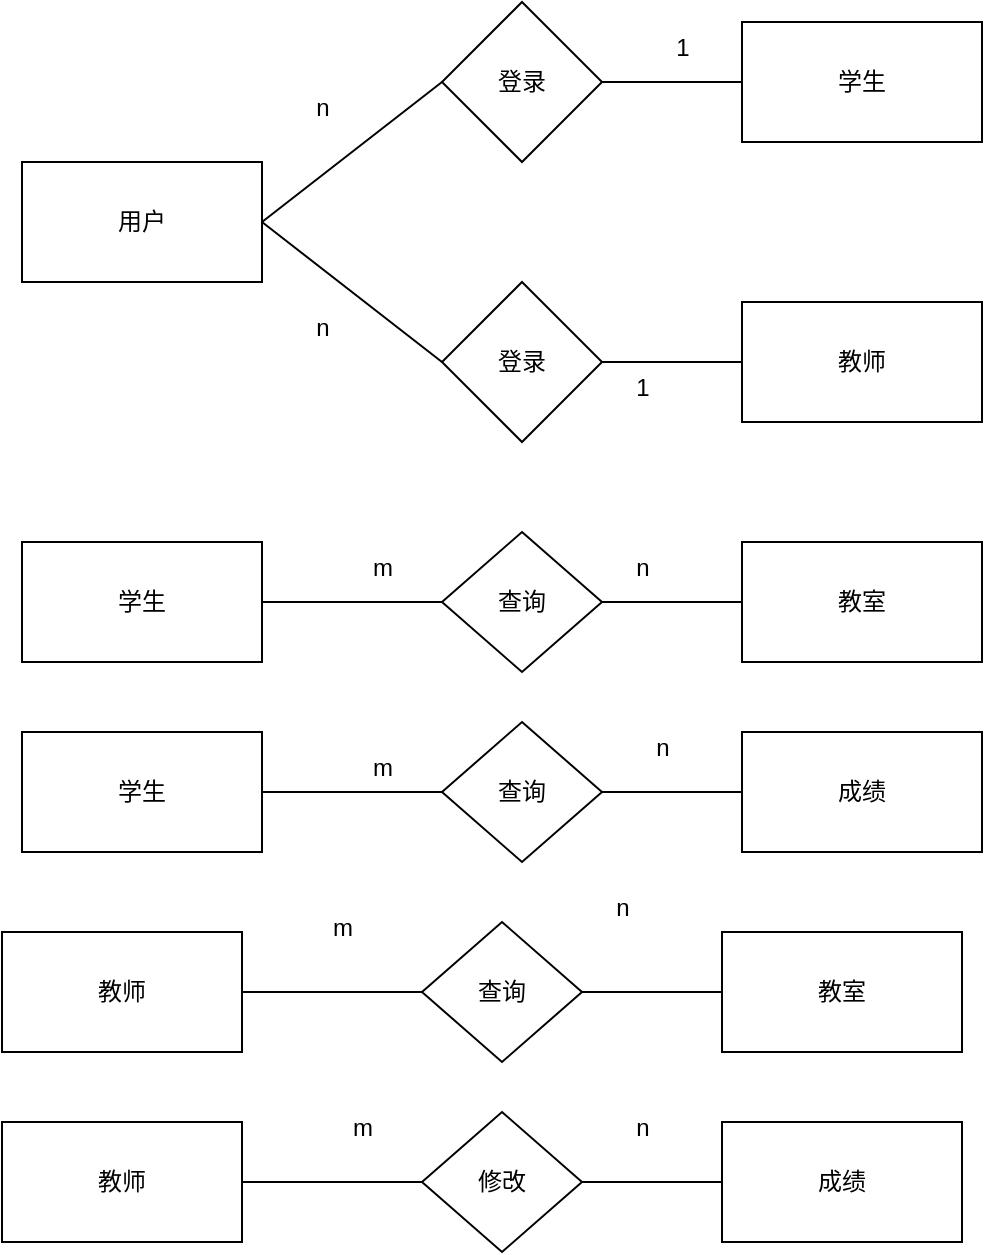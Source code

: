 <mxfile version="25.0.3">
  <diagram id="R2lEEEUBdFMjLlhIrx00" name="Page-1">
    <mxGraphModel dx="1719" dy="753" grid="1" gridSize="10" guides="1" tooltips="1" connect="1" arrows="1" fold="1" page="1" pageScale="1" pageWidth="850" pageHeight="1100" math="0" shadow="0" extFonts="Permanent Marker^https://fonts.googleapis.com/css?family=Permanent+Marker">
      <root>
        <mxCell id="0" />
        <mxCell id="1" parent="0" />
        <mxCell id="if75Rxp205JPK9Q7uc5i-1" value="用户" style="rounded=0;whiteSpace=wrap;html=1;" vertex="1" parent="1">
          <mxGeometry x="160" y="250" width="120" height="60" as="geometry" />
        </mxCell>
        <mxCell id="if75Rxp205JPK9Q7uc5i-2" value="学生" style="rounded=0;whiteSpace=wrap;html=1;" vertex="1" parent="1">
          <mxGeometry x="520" y="180" width="120" height="60" as="geometry" />
        </mxCell>
        <mxCell id="if75Rxp205JPK9Q7uc5i-3" value="教师" style="rounded=0;whiteSpace=wrap;html=1;" vertex="1" parent="1">
          <mxGeometry x="520" y="320" width="120" height="60" as="geometry" />
        </mxCell>
        <mxCell id="if75Rxp205JPK9Q7uc5i-4" value="学生" style="rounded=0;whiteSpace=wrap;html=1;" vertex="1" parent="1">
          <mxGeometry x="160" y="440" width="120" height="60" as="geometry" />
        </mxCell>
        <mxCell id="if75Rxp205JPK9Q7uc5i-5" value="教室" style="rounded=0;whiteSpace=wrap;html=1;" vertex="1" parent="1">
          <mxGeometry x="520" y="440" width="120" height="60" as="geometry" />
        </mxCell>
        <mxCell id="if75Rxp205JPK9Q7uc5i-6" value="查询" style="rhombus;whiteSpace=wrap;html=1;" vertex="1" parent="1">
          <mxGeometry x="370" y="435" width="80" height="70" as="geometry" />
        </mxCell>
        <mxCell id="if75Rxp205JPK9Q7uc5i-11" value="" style="endArrow=none;html=1;rounded=0;exitX=1;exitY=0.5;exitDx=0;exitDy=0;entryX=0;entryY=0.5;entryDx=0;entryDy=0;" edge="1" parent="1" source="if75Rxp205JPK9Q7uc5i-4" target="if75Rxp205JPK9Q7uc5i-6">
          <mxGeometry width="50" height="50" relative="1" as="geometry">
            <mxPoint x="400" y="360" as="sourcePoint" />
            <mxPoint x="450" y="310" as="targetPoint" />
          </mxGeometry>
        </mxCell>
        <mxCell id="if75Rxp205JPK9Q7uc5i-12" value="" style="endArrow=none;html=1;rounded=0;exitX=1;exitY=0.5;exitDx=0;exitDy=0;entryX=0;entryY=0.5;entryDx=0;entryDy=0;" edge="1" parent="1" source="if75Rxp205JPK9Q7uc5i-6" target="if75Rxp205JPK9Q7uc5i-5">
          <mxGeometry width="50" height="50" relative="1" as="geometry">
            <mxPoint x="450" y="472.5" as="sourcePoint" />
            <mxPoint x="540" y="477.5" as="targetPoint" />
          </mxGeometry>
        </mxCell>
        <mxCell id="if75Rxp205JPK9Q7uc5i-13" value="学生" style="rounded=0;whiteSpace=wrap;html=1;" vertex="1" parent="1">
          <mxGeometry x="160" y="535" width="120" height="60" as="geometry" />
        </mxCell>
        <mxCell id="if75Rxp205JPK9Q7uc5i-14" value="成绩" style="rounded=0;whiteSpace=wrap;html=1;" vertex="1" parent="1">
          <mxGeometry x="520" y="535" width="120" height="60" as="geometry" />
        </mxCell>
        <mxCell id="if75Rxp205JPK9Q7uc5i-15" value="查询" style="rhombus;whiteSpace=wrap;html=1;" vertex="1" parent="1">
          <mxGeometry x="370" y="530" width="80" height="70" as="geometry" />
        </mxCell>
        <mxCell id="if75Rxp205JPK9Q7uc5i-16" value="" style="endArrow=none;html=1;rounded=0;exitX=1;exitY=0.5;exitDx=0;exitDy=0;entryX=0;entryY=0.5;entryDx=0;entryDy=0;" edge="1" parent="1" source="if75Rxp205JPK9Q7uc5i-13" target="if75Rxp205JPK9Q7uc5i-15">
          <mxGeometry width="50" height="50" relative="1" as="geometry">
            <mxPoint x="400" y="455" as="sourcePoint" />
            <mxPoint x="450" y="405" as="targetPoint" />
          </mxGeometry>
        </mxCell>
        <mxCell id="if75Rxp205JPK9Q7uc5i-17" value="" style="endArrow=none;html=1;rounded=0;exitX=1;exitY=0.5;exitDx=0;exitDy=0;entryX=0;entryY=0.5;entryDx=0;entryDy=0;" edge="1" parent="1" source="if75Rxp205JPK9Q7uc5i-15" target="if75Rxp205JPK9Q7uc5i-14">
          <mxGeometry width="50" height="50" relative="1" as="geometry">
            <mxPoint x="450" y="567.5" as="sourcePoint" />
            <mxPoint x="540" y="572.5" as="targetPoint" />
          </mxGeometry>
        </mxCell>
        <mxCell id="if75Rxp205JPK9Q7uc5i-20" value="教师" style="rounded=0;whiteSpace=wrap;html=1;" vertex="1" parent="1">
          <mxGeometry x="150" y="635" width="120" height="60" as="geometry" />
        </mxCell>
        <mxCell id="if75Rxp205JPK9Q7uc5i-21" value="教室" style="rounded=0;whiteSpace=wrap;html=1;" vertex="1" parent="1">
          <mxGeometry x="510" y="635" width="120" height="60" as="geometry" />
        </mxCell>
        <mxCell id="if75Rxp205JPK9Q7uc5i-22" value="查询" style="rhombus;whiteSpace=wrap;html=1;" vertex="1" parent="1">
          <mxGeometry x="360" y="630" width="80" height="70" as="geometry" />
        </mxCell>
        <mxCell id="if75Rxp205JPK9Q7uc5i-23" value="" style="endArrow=none;html=1;rounded=0;exitX=1;exitY=0.5;exitDx=0;exitDy=0;entryX=0;entryY=0.5;entryDx=0;entryDy=0;" edge="1" parent="1" source="if75Rxp205JPK9Q7uc5i-20" target="if75Rxp205JPK9Q7uc5i-22">
          <mxGeometry width="50" height="50" relative="1" as="geometry">
            <mxPoint x="390" y="555" as="sourcePoint" />
            <mxPoint x="440" y="505" as="targetPoint" />
          </mxGeometry>
        </mxCell>
        <mxCell id="if75Rxp205JPK9Q7uc5i-24" value="" style="endArrow=none;html=1;rounded=0;exitX=1;exitY=0.5;exitDx=0;exitDy=0;entryX=0;entryY=0.5;entryDx=0;entryDy=0;" edge="1" parent="1" source="if75Rxp205JPK9Q7uc5i-22" target="if75Rxp205JPK9Q7uc5i-21">
          <mxGeometry width="50" height="50" relative="1" as="geometry">
            <mxPoint x="440" y="667.5" as="sourcePoint" />
            <mxPoint x="530" y="672.5" as="targetPoint" />
          </mxGeometry>
        </mxCell>
        <mxCell id="if75Rxp205JPK9Q7uc5i-25" value="教师" style="rounded=0;whiteSpace=wrap;html=1;" vertex="1" parent="1">
          <mxGeometry x="150" y="730" width="120" height="60" as="geometry" />
        </mxCell>
        <mxCell id="if75Rxp205JPK9Q7uc5i-26" value="成绩" style="rounded=0;whiteSpace=wrap;html=1;" vertex="1" parent="1">
          <mxGeometry x="510" y="730" width="120" height="60" as="geometry" />
        </mxCell>
        <mxCell id="if75Rxp205JPK9Q7uc5i-27" value="修改" style="rhombus;whiteSpace=wrap;html=1;" vertex="1" parent="1">
          <mxGeometry x="360" y="725" width="80" height="70" as="geometry" />
        </mxCell>
        <mxCell id="if75Rxp205JPK9Q7uc5i-28" value="" style="endArrow=none;html=1;rounded=0;exitX=1;exitY=0.5;exitDx=0;exitDy=0;entryX=0;entryY=0.5;entryDx=0;entryDy=0;" edge="1" parent="1" source="if75Rxp205JPK9Q7uc5i-25" target="if75Rxp205JPK9Q7uc5i-27">
          <mxGeometry width="50" height="50" relative="1" as="geometry">
            <mxPoint x="390" y="650" as="sourcePoint" />
            <mxPoint x="440" y="600" as="targetPoint" />
          </mxGeometry>
        </mxCell>
        <mxCell id="if75Rxp205JPK9Q7uc5i-29" value="" style="endArrow=none;html=1;rounded=0;exitX=1;exitY=0.5;exitDx=0;exitDy=0;entryX=0;entryY=0.5;entryDx=0;entryDy=0;" edge="1" parent="1" source="if75Rxp205JPK9Q7uc5i-27" target="if75Rxp205JPK9Q7uc5i-26">
          <mxGeometry width="50" height="50" relative="1" as="geometry">
            <mxPoint x="440" y="762.5" as="sourcePoint" />
            <mxPoint x="530" y="767.5" as="targetPoint" />
          </mxGeometry>
        </mxCell>
        <mxCell id="if75Rxp205JPK9Q7uc5i-30" value="登录" style="rhombus;whiteSpace=wrap;html=1;" vertex="1" parent="1">
          <mxGeometry x="370" y="310" width="80" height="80" as="geometry" />
        </mxCell>
        <mxCell id="if75Rxp205JPK9Q7uc5i-31" value="登录" style="rhombus;whiteSpace=wrap;html=1;" vertex="1" parent="1">
          <mxGeometry x="370" y="170" width="80" height="80" as="geometry" />
        </mxCell>
        <mxCell id="if75Rxp205JPK9Q7uc5i-32" value="" style="endArrow=none;html=1;rounded=0;exitX=1;exitY=0.5;exitDx=0;exitDy=0;entryX=0;entryY=0.5;entryDx=0;entryDy=0;" edge="1" parent="1" source="if75Rxp205JPK9Q7uc5i-1" target="if75Rxp205JPK9Q7uc5i-30">
          <mxGeometry width="50" height="50" relative="1" as="geometry">
            <mxPoint x="370" y="410" as="sourcePoint" />
            <mxPoint x="420" y="360" as="targetPoint" />
          </mxGeometry>
        </mxCell>
        <mxCell id="if75Rxp205JPK9Q7uc5i-33" value="" style="endArrow=none;html=1;rounded=0;exitX=1;exitY=0.5;exitDx=0;exitDy=0;entryX=0;entryY=0.5;entryDx=0;entryDy=0;" edge="1" parent="1" source="if75Rxp205JPK9Q7uc5i-30" target="if75Rxp205JPK9Q7uc5i-3">
          <mxGeometry width="50" height="50" relative="1" as="geometry">
            <mxPoint x="460" y="350" as="sourcePoint" />
            <mxPoint x="510" y="300" as="targetPoint" />
          </mxGeometry>
        </mxCell>
        <mxCell id="if75Rxp205JPK9Q7uc5i-34" value="" style="endArrow=none;html=1;rounded=0;entryX=0;entryY=0.5;entryDx=0;entryDy=0;exitX=1;exitY=0.5;exitDx=0;exitDy=0;" edge="1" parent="1" source="if75Rxp205JPK9Q7uc5i-31" target="if75Rxp205JPK9Q7uc5i-2">
          <mxGeometry width="50" height="50" relative="1" as="geometry">
            <mxPoint x="460" y="200" as="sourcePoint" />
            <mxPoint x="510" y="150" as="targetPoint" />
          </mxGeometry>
        </mxCell>
        <mxCell id="if75Rxp205JPK9Q7uc5i-35" value="" style="endArrow=none;html=1;rounded=0;exitX=1;exitY=0.5;exitDx=0;exitDy=0;entryX=0;entryY=0.5;entryDx=0;entryDy=0;" edge="1" parent="1" source="if75Rxp205JPK9Q7uc5i-1" target="if75Rxp205JPK9Q7uc5i-31">
          <mxGeometry width="50" height="50" relative="1" as="geometry">
            <mxPoint x="300" y="220" as="sourcePoint" />
            <mxPoint x="350" y="170" as="targetPoint" />
          </mxGeometry>
        </mxCell>
        <mxCell id="if75Rxp205JPK9Q7uc5i-36" value="n" style="text;html=1;align=center;verticalAlign=middle;resizable=0;points=[];autosize=1;strokeColor=none;fillColor=none;" vertex="1" parent="1">
          <mxGeometry x="295" y="208" width="30" height="30" as="geometry" />
        </mxCell>
        <mxCell id="if75Rxp205JPK9Q7uc5i-37" value="1" style="text;html=1;align=center;verticalAlign=middle;resizable=0;points=[];autosize=1;strokeColor=none;fillColor=none;" vertex="1" parent="1">
          <mxGeometry x="475" y="178" width="30" height="30" as="geometry" />
        </mxCell>
        <mxCell id="if75Rxp205JPK9Q7uc5i-38" value="n" style="text;html=1;align=center;verticalAlign=middle;resizable=0;points=[];autosize=1;strokeColor=none;fillColor=none;" vertex="1" parent="1">
          <mxGeometry x="295" y="318" width="30" height="30" as="geometry" />
        </mxCell>
        <mxCell id="if75Rxp205JPK9Q7uc5i-39" value="1" style="text;html=1;align=center;verticalAlign=middle;resizable=0;points=[];autosize=1;strokeColor=none;fillColor=none;" vertex="1" parent="1">
          <mxGeometry x="455" y="348" width="30" height="30" as="geometry" />
        </mxCell>
        <mxCell id="if75Rxp205JPK9Q7uc5i-40" value="m" style="text;html=1;align=center;verticalAlign=middle;resizable=0;points=[];autosize=1;strokeColor=none;fillColor=none;" vertex="1" parent="1">
          <mxGeometry x="325" y="438" width="30" height="30" as="geometry" />
        </mxCell>
        <mxCell id="if75Rxp205JPK9Q7uc5i-41" value="m" style="text;html=1;align=center;verticalAlign=middle;resizable=0;points=[];autosize=1;strokeColor=none;fillColor=none;" vertex="1" parent="1">
          <mxGeometry x="305" y="618" width="30" height="30" as="geometry" />
        </mxCell>
        <mxCell id="if75Rxp205JPK9Q7uc5i-42" value="n" style="text;html=1;align=center;verticalAlign=middle;resizable=0;points=[];autosize=1;strokeColor=none;fillColor=none;" vertex="1" parent="1">
          <mxGeometry x="445" y="608" width="30" height="30" as="geometry" />
        </mxCell>
        <mxCell id="if75Rxp205JPK9Q7uc5i-43" value="m" style="text;html=1;align=center;verticalAlign=middle;resizable=0;points=[];autosize=1;strokeColor=none;fillColor=none;" vertex="1" parent="1">
          <mxGeometry x="315" y="718" width="30" height="30" as="geometry" />
        </mxCell>
        <mxCell id="if75Rxp205JPK9Q7uc5i-44" value="n" style="text;html=1;align=center;verticalAlign=middle;resizable=0;points=[];autosize=1;strokeColor=none;fillColor=none;" vertex="1" parent="1">
          <mxGeometry x="455" y="718" width="30" height="30" as="geometry" />
        </mxCell>
        <mxCell id="if75Rxp205JPK9Q7uc5i-45" value="n" style="text;html=1;align=center;verticalAlign=middle;resizable=0;points=[];autosize=1;strokeColor=none;fillColor=none;" vertex="1" parent="1">
          <mxGeometry x="455" y="438" width="30" height="30" as="geometry" />
        </mxCell>
        <mxCell id="if75Rxp205JPK9Q7uc5i-46" value="m" style="text;html=1;align=center;verticalAlign=middle;resizable=0;points=[];autosize=1;strokeColor=none;fillColor=none;" vertex="1" parent="1">
          <mxGeometry x="325" y="538" width="30" height="30" as="geometry" />
        </mxCell>
        <mxCell id="if75Rxp205JPK9Q7uc5i-47" value="n" style="text;html=1;align=center;verticalAlign=middle;resizable=0;points=[];autosize=1;strokeColor=none;fillColor=none;" vertex="1" parent="1">
          <mxGeometry x="465" y="528" width="30" height="30" as="geometry" />
        </mxCell>
      </root>
    </mxGraphModel>
  </diagram>
</mxfile>
